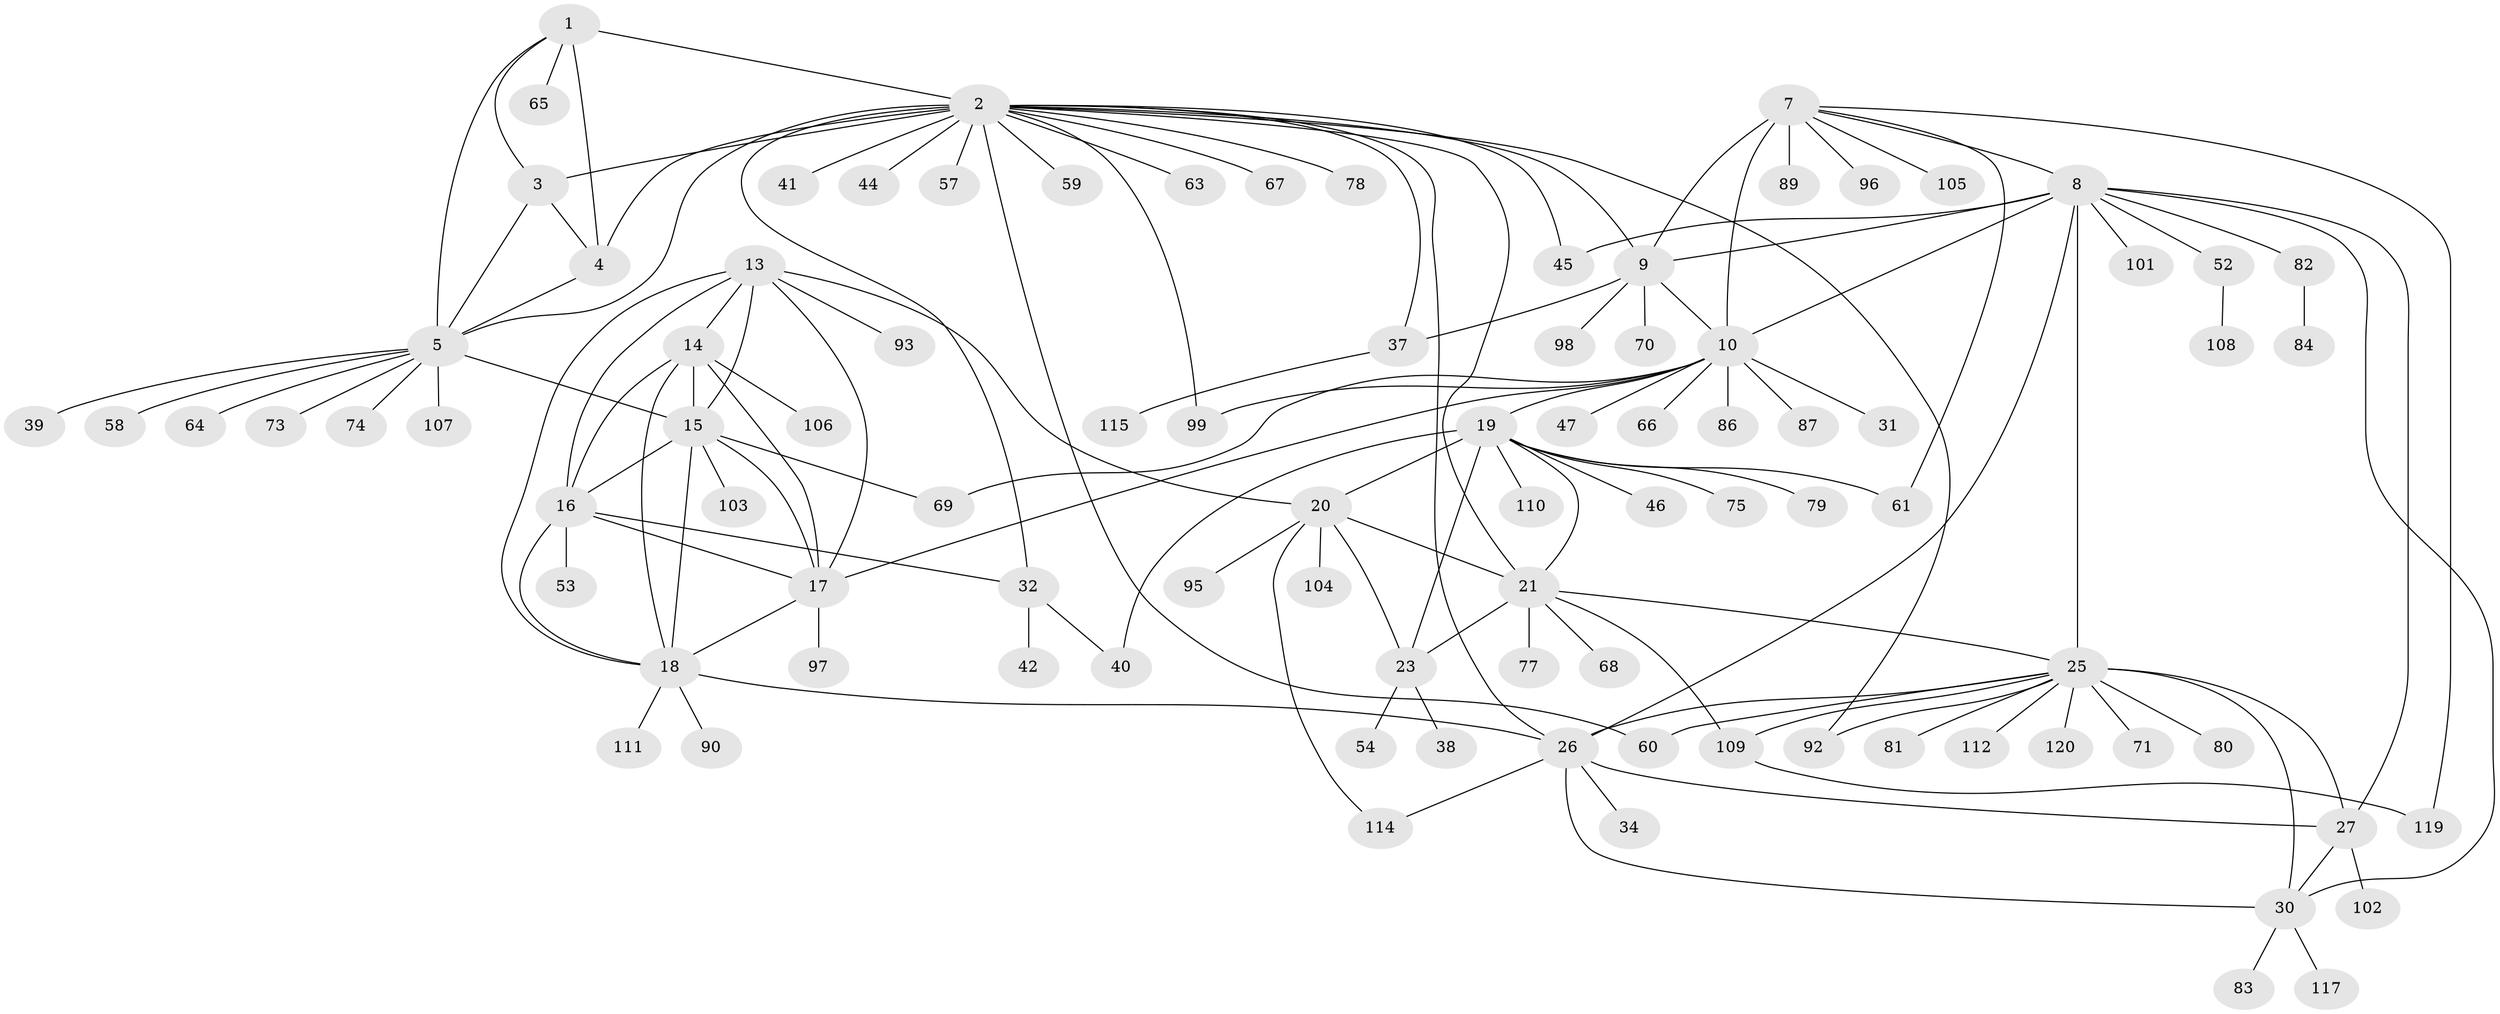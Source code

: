 // original degree distribution, {7: 0.058333333333333334, 14: 0.008333333333333333, 6: 0.025, 13: 0.016666666666666666, 12: 0.016666666666666666, 9: 0.025, 8: 0.06666666666666667, 10: 0.025, 5: 0.008333333333333333, 1: 0.5666666666666667, 4: 0.016666666666666666, 2: 0.14166666666666666, 3: 0.025}
// Generated by graph-tools (version 1.1) at 2025/11/02/27/25 16:11:30]
// undirected, 92 vertices, 137 edges
graph export_dot {
graph [start="1"]
  node [color=gray90,style=filled];
  1 [super="+55"];
  2 [super="+6"];
  3 [super="+91"];
  4 [super="+51"];
  5 [super="+116"];
  7 [super="+11"];
  8 [super="+28"];
  9 [super="+43"];
  10 [super="+12"];
  13;
  14 [super="+49"];
  15 [super="+48"];
  16 [super="+62"];
  17 [super="+50"];
  18 [super="+33"];
  19 [super="+56"];
  20 [super="+24"];
  21 [super="+22"];
  23 [super="+36"];
  25 [super="+29"];
  26 [super="+72"];
  27 [super="+35"];
  30 [super="+113"];
  31;
  32;
  34;
  37 [super="+100"];
  38;
  39;
  40 [super="+85"];
  41;
  42 [super="+88"];
  44;
  45;
  46;
  47;
  52;
  53;
  54;
  57;
  58;
  59;
  60;
  61;
  63;
  64;
  65;
  66;
  67;
  68;
  69;
  70 [super="+76"];
  71;
  73;
  74;
  75;
  77;
  78;
  79;
  80;
  81;
  82 [super="+94"];
  83;
  84;
  86;
  87 [super="+118"];
  89;
  90;
  92;
  93;
  95;
  96;
  97;
  98;
  99;
  101;
  102;
  103;
  104;
  105;
  106;
  107;
  108;
  109;
  110;
  111;
  112;
  114;
  115;
  117;
  119;
  120;
  1 -- 2 [weight=2];
  1 -- 3;
  1 -- 4;
  1 -- 5;
  1 -- 65;
  2 -- 3 [weight=2];
  2 -- 4 [weight=2];
  2 -- 5 [weight=2];
  2 -- 21;
  2 -- 44;
  2 -- 57;
  2 -- 59;
  2 -- 60;
  2 -- 63;
  2 -- 78;
  2 -- 92;
  2 -- 99;
  2 -- 32;
  2 -- 67;
  2 -- 37;
  2 -- 9;
  2 -- 41;
  2 -- 45;
  2 -- 26;
  3 -- 4;
  3 -- 5;
  4 -- 5;
  5 -- 15;
  5 -- 39;
  5 -- 58;
  5 -- 64;
  5 -- 73;
  5 -- 74;
  5 -- 107;
  7 -- 8 [weight=2];
  7 -- 9 [weight=2];
  7 -- 10 [weight=4];
  7 -- 61;
  7 -- 89;
  7 -- 96;
  7 -- 105;
  7 -- 119;
  8 -- 9;
  8 -- 10 [weight=2];
  8 -- 82;
  8 -- 101;
  8 -- 52;
  8 -- 25 [weight=2];
  8 -- 26;
  8 -- 27;
  8 -- 45;
  8 -- 30;
  9 -- 10 [weight=2];
  9 -- 98;
  9 -- 37;
  9 -- 70;
  10 -- 19;
  10 -- 31;
  10 -- 69;
  10 -- 86;
  10 -- 87;
  10 -- 66;
  10 -- 99;
  10 -- 47;
  10 -- 17;
  13 -- 14;
  13 -- 15;
  13 -- 16;
  13 -- 17;
  13 -- 18;
  13 -- 93;
  13 -- 20;
  14 -- 15;
  14 -- 16;
  14 -- 17;
  14 -- 18;
  14 -- 106;
  15 -- 16;
  15 -- 17;
  15 -- 18;
  15 -- 69;
  15 -- 103;
  16 -- 17;
  16 -- 18;
  16 -- 32;
  16 -- 53;
  17 -- 18;
  17 -- 97;
  18 -- 26 [weight=2];
  18 -- 90;
  18 -- 111;
  19 -- 20 [weight=2];
  19 -- 21 [weight=2];
  19 -- 23;
  19 -- 40;
  19 -- 46;
  19 -- 61;
  19 -- 75;
  19 -- 79;
  19 -- 110;
  20 -- 21 [weight=4];
  20 -- 23 [weight=2];
  20 -- 114;
  20 -- 104;
  20 -- 95;
  21 -- 23 [weight=2];
  21 -- 109;
  21 -- 68;
  21 -- 77;
  21 -- 25;
  23 -- 38;
  23 -- 54;
  25 -- 26 [weight=2];
  25 -- 27 [weight=2];
  25 -- 30 [weight=2];
  25 -- 60;
  25 -- 71;
  25 -- 80;
  25 -- 81;
  25 -- 92;
  25 -- 112;
  25 -- 120;
  25 -- 109;
  26 -- 27;
  26 -- 30;
  26 -- 34;
  26 -- 114;
  27 -- 30;
  27 -- 102;
  30 -- 83;
  30 -- 117;
  32 -- 42;
  32 -- 40;
  37 -- 115;
  52 -- 108;
  82 -- 84;
  109 -- 119;
}

